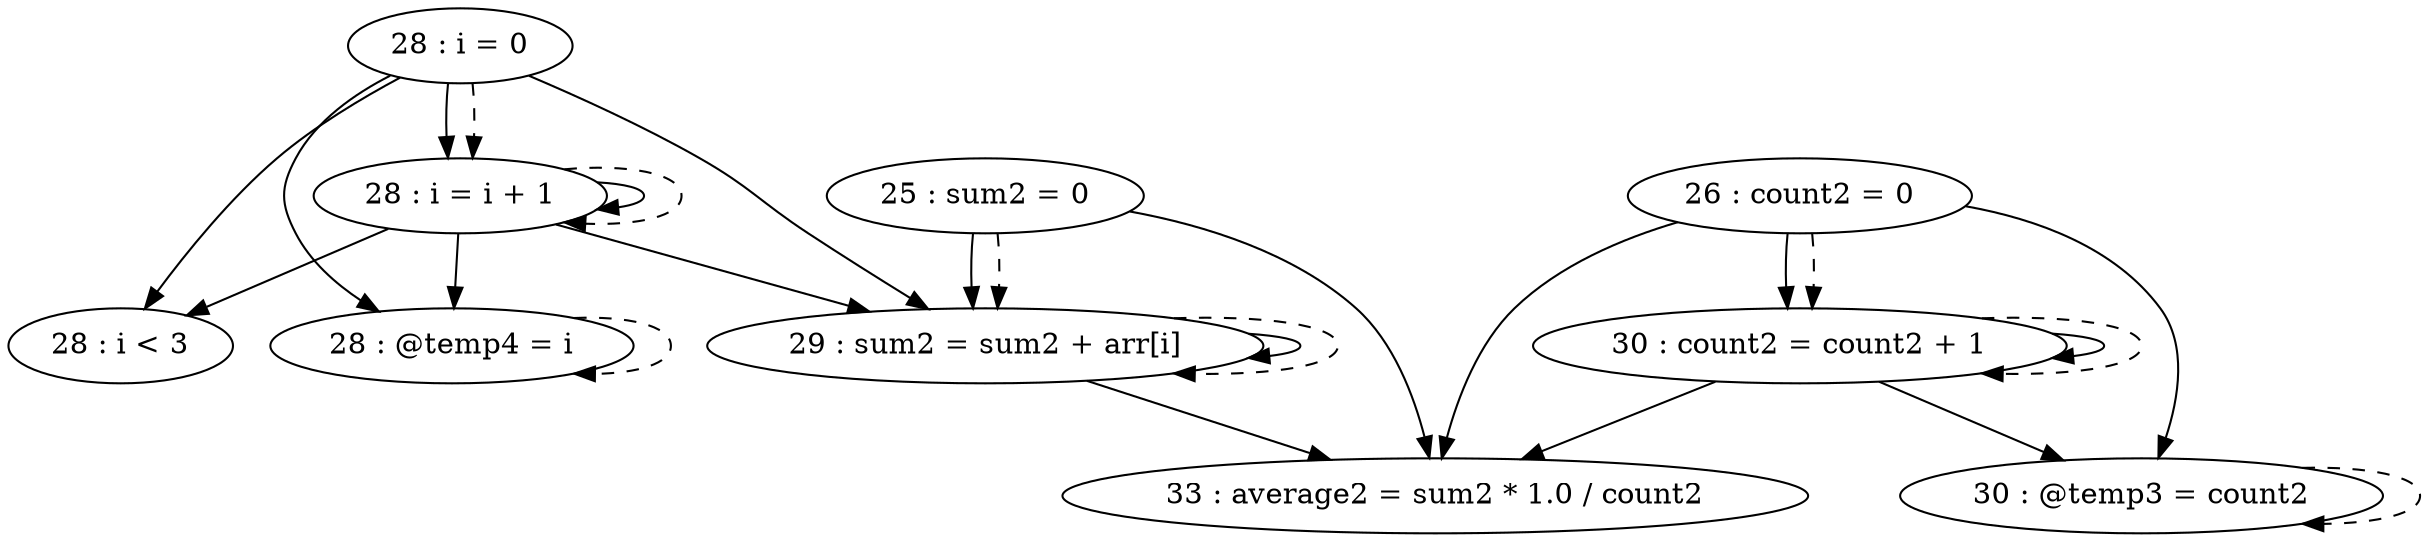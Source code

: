 digraph G {
"25 : sum2 = 0"
"25 : sum2 = 0" -> "33 : average2 = sum2 * 1.0 / count2"
"25 : sum2 = 0" -> "29 : sum2 = sum2 + arr[i]"
"25 : sum2 = 0" -> "29 : sum2 = sum2 + arr[i]" [style=dashed]
"26 : count2 = 0"
"26 : count2 = 0" -> "30 : @temp3 = count2"
"26 : count2 = 0" -> "33 : average2 = sum2 * 1.0 / count2"
"26 : count2 = 0" -> "30 : count2 = count2 + 1"
"26 : count2 = 0" -> "30 : count2 = count2 + 1" [style=dashed]
"28 : i = 0"
"28 : i = 0" -> "28 : i = i + 1"
"28 : i = 0" -> "28 : @temp4 = i"
"28 : i = 0" -> "29 : sum2 = sum2 + arr[i]"
"28 : i = 0" -> "28 : i < 3"
"28 : i = 0" -> "28 : i = i + 1" [style=dashed]
"28 : i < 3"
"29 : sum2 = sum2 + arr[i]"
"29 : sum2 = sum2 + arr[i]" -> "33 : average2 = sum2 * 1.0 / count2"
"29 : sum2 = sum2 + arr[i]" -> "29 : sum2 = sum2 + arr[i]"
"29 : sum2 = sum2 + arr[i]" -> "29 : sum2 = sum2 + arr[i]" [style=dashed]
"30 : @temp3 = count2"
"30 : @temp3 = count2" -> "30 : @temp3 = count2" [style=dashed]
"30 : count2 = count2 + 1"
"30 : count2 = count2 + 1" -> "30 : @temp3 = count2"
"30 : count2 = count2 + 1" -> "33 : average2 = sum2 * 1.0 / count2"
"30 : count2 = count2 + 1" -> "30 : count2 = count2 + 1"
"30 : count2 = count2 + 1" -> "30 : count2 = count2 + 1" [style=dashed]
"28 : @temp4 = i"
"28 : @temp4 = i" -> "28 : @temp4 = i" [style=dashed]
"28 : i = i + 1"
"28 : i = i + 1" -> "28 : i = i + 1"
"28 : i = i + 1" -> "28 : @temp4 = i"
"28 : i = i + 1" -> "29 : sum2 = sum2 + arr[i]"
"28 : i = i + 1" -> "28 : i < 3"
"28 : i = i + 1" -> "28 : i = i + 1" [style=dashed]
"33 : average2 = sum2 * 1.0 / count2"
}